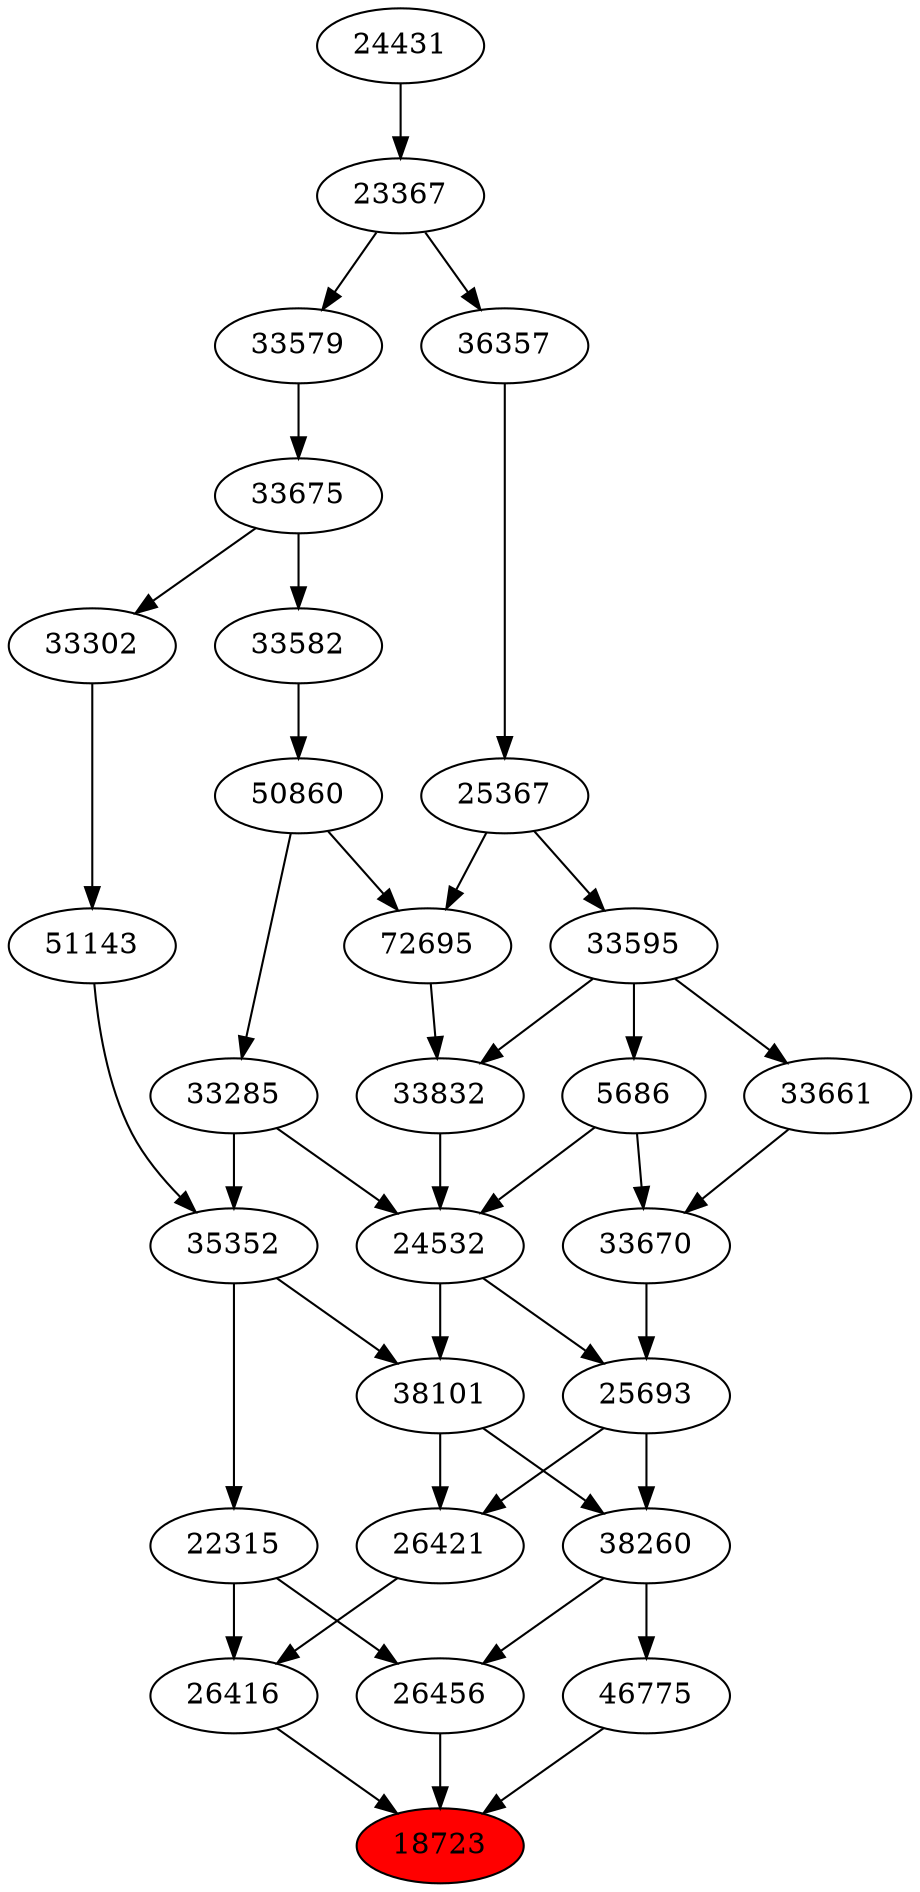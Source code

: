 strict digraph{ 
18723 [label="18723" fillcolor=red style=filled]
26456 -> 18723
26416 -> 18723
46775 -> 18723
26456 [label="26456"]
22315 -> 26456
38260 -> 26456
26416 [label="26416"]
26421 -> 26416
22315 -> 26416
46775 [label="46775"]
38260 -> 46775
22315 [label="22315"]
35352 -> 22315
38260 [label="38260"]
38101 -> 38260
25693 -> 38260
26421 [label="26421"]
25693 -> 26421
38101 -> 26421
35352 [label="35352"]
33285 -> 35352
51143 -> 35352
38101 [label="38101"]
24532 -> 38101
35352 -> 38101
25693 [label="25693"]
24532 -> 25693
33670 -> 25693
33285 [label="33285"]
50860 -> 33285
51143 [label="51143"]
33302 -> 51143
24532 [label="24532"]
33285 -> 24532
5686 -> 24532
33832 -> 24532
33670 [label="33670"]
5686 -> 33670
33661 -> 33670
50860 [label="50860"]
33582 -> 50860
33302 [label="33302"]
33675 -> 33302
5686 [label="5686"]
33595 -> 5686
33832 [label="33832"]
72695 -> 33832
33595 -> 33832
33661 [label="33661"]
33595 -> 33661
33582 [label="33582"]
33675 -> 33582
33675 [label="33675"]
33579 -> 33675
33595 [label="33595"]
25367 -> 33595
72695 [label="72695"]
50860 -> 72695
25367 -> 72695
33579 [label="33579"]
23367 -> 33579
25367 [label="25367"]
36357 -> 25367
23367 [label="23367"]
24431 -> 23367
36357 [label="36357"]
23367 -> 36357
24431 [label="24431"]
}